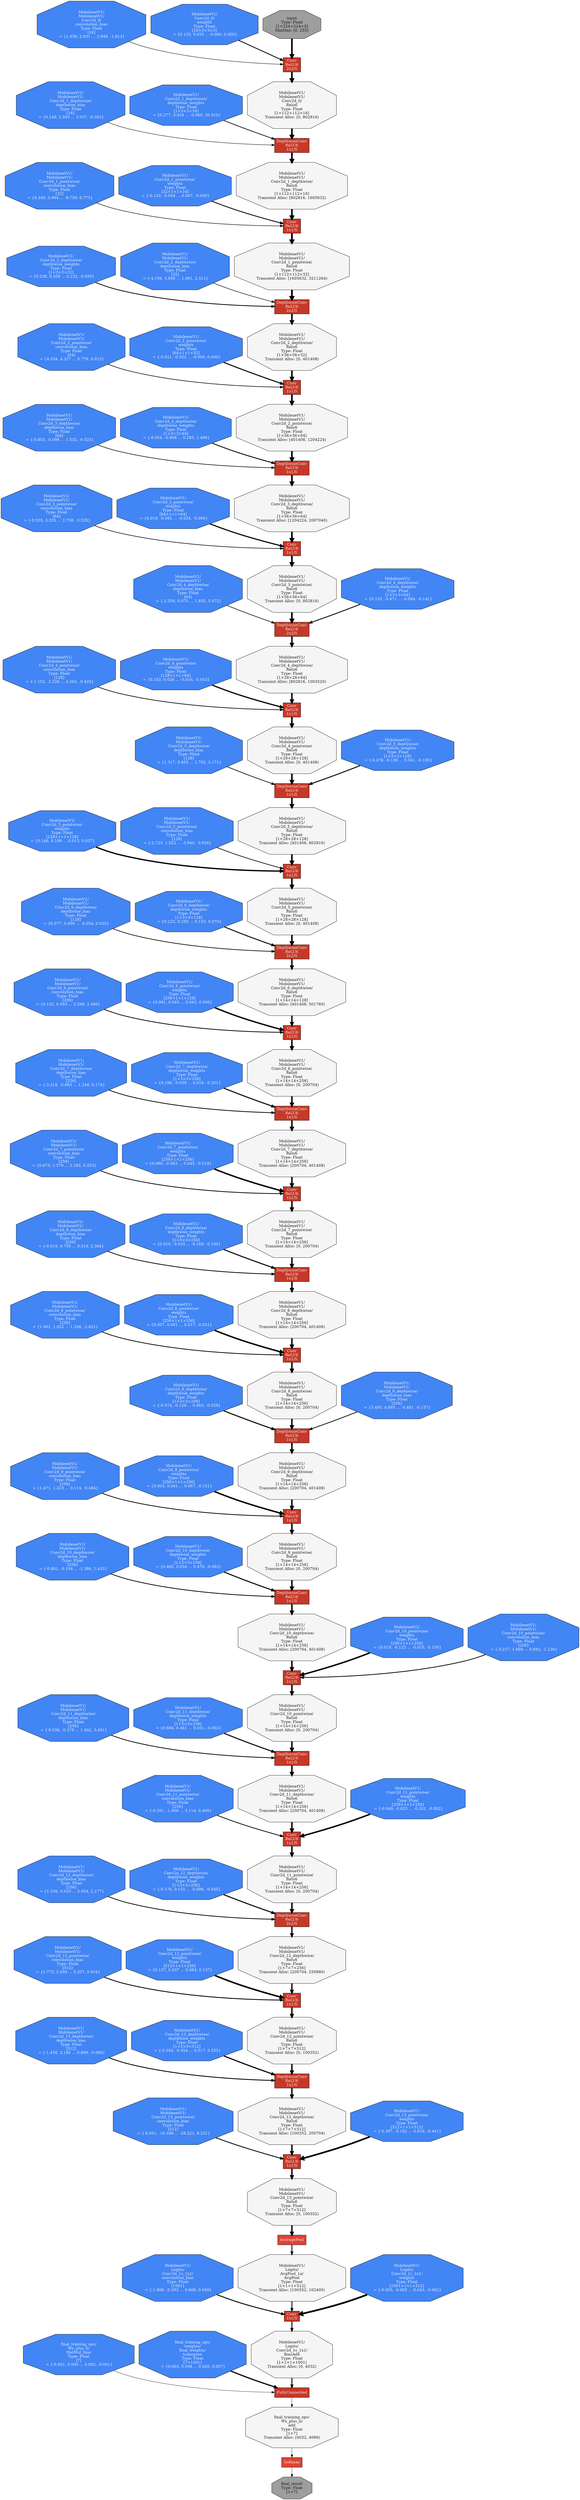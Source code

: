 digraph Computegraph {
	 nslimit=125;
	 "final_training_ops/Wx_plus_b/MatMul_bias" [label="final_training_ops/\nWx_plus_b/\nMatMul_bias\nType: Float\n[7]\n = {-0.001, 0.000 … 0.002, -0.001}", shape=octagon, style=filled, fillcolor="#4285F4", fontcolor = "#FFFFFFDD"];
	 "final_training_ops/weights/final_weights/transpose" [label="final_training_ops/\nweights/\nfinal_weights/\ntranspose\nType: Float\n[7×1001]\n = {0.003, 0.008 … 0.020, 0.007}", shape=octagon, style=filled, fillcolor="#4285F4", fontcolor = "#FFFFFFDD"];
	 "MobilenetV1/Logits/Conv2d_1c_1x1/convolution_bias" [label="MobilenetV1/\nLogits/\nConv2d_1c_1x1/\nconvolution_bias\nType: Float\n[1001]\n = {-1.868, -0.392 … 0.609, 0.949}", shape=octagon, style=filled, fillcolor="#4285F4", fontcolor = "#FFFFFFDD"];
	 "MobilenetV1/MobilenetV1/Conv2d_13_pointwise/convolution_bias" [label="MobilenetV1/\nMobilenetV1/\nConv2d_13_pointwise/\nconvolution_bias\nType: Float\n[512]\n = {-8.051, -16.349 … -28.221, 8.231}", shape=octagon, style=filled, fillcolor="#4285F4", fontcolor = "#FFFFFFDD"];
	 "MobilenetV1/MobilenetV1/Conv2d_13_depthwise/depthwise_bias" [label="MobilenetV1/\nMobilenetV1/\nConv2d_13_depthwise/\ndepthwise_bias\nType: Float\n[512]\n = {-1.458, 2.186 … 0.889, -0.006}", shape=octagon, style=filled, fillcolor="#4285F4", fontcolor = "#FFFFFFDD"];
	 "MobilenetV1/Conv2d_13_depthwise/depthwise_weights" [label="MobilenetV1/\nConv2d_13_depthwise/\ndepthwise_weights\nType: Float\n[1×3×3×512]\n = {-0.354, -0.354 … 0.517, 0.555}", shape=octagon, style=filled, fillcolor="#4285F4", fontcolor = "#FFFFFFDD"];
	 "MobilenetV1/MobilenetV1/Conv2d_12_pointwise/convolution_bias" [label="MobilenetV1/\nMobilenetV1/\nConv2d_12_pointwise/\nconvolution_bias\nType: Float\n[512]\n = {1.773, 2.050 … 5.337, 0.916}", shape=octagon, style=filled, fillcolor="#4285F4", fontcolor = "#FFFFFFDD"];
	 "MobilenetV1/Conv2d_12_pointwise/weights" [label="MobilenetV1/\nConv2d_12_pointwise/\nweights\nType: Float\n[512×1×1×256]\n = {0.137, 0.037 … 0.084, 0.137}", shape=octagon, style=filled, fillcolor="#4285F4", fontcolor = "#FFFFFFDD"];
	 "MobilenetV1/MobilenetV1/Conv2d_12_depthwise/depthwise_bias" [label="MobilenetV1/\nMobilenetV1/\nConv2d_12_depthwise/\ndepthwise_bias\nType: Float\n[256]\n = {1.339, 0.010 … 5.054, 2.177}", shape=octagon, style=filled, fillcolor="#4285F4", fontcolor = "#FFFFFFDD"];
	 "MobilenetV1/Conv2d_12_depthwise/depthwise_weights" [label="MobilenetV1/\nConv2d_12_depthwise/\ndepthwise_weights\nType: Float\n[1×3×3×256]\n = {-0.176, 0.152 … -0.086, -0.045}", shape=octagon, style=filled, fillcolor="#4285F4", fontcolor = "#FFFFFFDD"];
	 "MobilenetV1/MobilenetV1/Conv2d_11_pointwise/convolution_bias" [label="MobilenetV1/\nMobilenetV1/\nConv2d_11_pointwise/\nconvolution_bias\nType: Float\n[256]\n = {-0.201, -1.066 … 3.114, 0.408}", shape=octagon, style=filled, fillcolor="#4285F4", fontcolor = "#FFFFFFDD"];
	 "MobilenetV1/MobilenetV1/Conv2d_11_depthwise/depthwise_bias" [label="MobilenetV1/\nMobilenetV1/\nConv2d_11_depthwise/\ndepthwise_bias\nType: Float\n[256]\n = {-0.536, -0.378 … 1.942, 3.491}", shape=octagon, style=filled, fillcolor="#4285F4", fontcolor = "#FFFFFFDD"];
	 "MobilenetV1/Conv2d_11_depthwise/depthwise_weights" [label="MobilenetV1/\nConv2d_11_depthwise/\ndepthwise_weights\nType: Float\n[1×3×3×256]\n = {0.694, 0.461 … 0.031, -0.062}", shape=octagon, style=filled, fillcolor="#4285F4", fontcolor = "#FFFFFFDD"];
	 "MobilenetV1/MobilenetV1/Conv2d_10_depthwise/depthwise_bias" [label="MobilenetV1/\nMobilenetV1/\nConv2d_10_depthwise/\ndepthwise_bias\nType: Float\n[256]\n = {-0.801, -0.104 … -1.386, 1.433}", shape=octagon, style=filled, fillcolor="#4285F4", fontcolor = "#FFFFFFDD"];
	 "MobilenetV1/Conv2d_10_depthwise/depthwise_weights" [label="MobilenetV1/\nConv2d_10_depthwise/\ndepthwise_weights\nType: Float\n[1×3×3×256]\n = {0.460, 0.034 … 0.476, -0.083}", shape=octagon, style=filled, fillcolor="#4285F4", fontcolor = "#FFFFFFDD"];
	 "MobilenetV1/MobilenetV1/Conv2d_9_pointwise/convolution_bias" [label="MobilenetV1/\nMobilenetV1/\nConv2d_9_pointwise/\nconvolution_bias\nType: Float\n[256]\n = {1.471, 1.223 … 0.114, -0.484}", shape=octagon, style=filled, fillcolor="#4285F4", fontcolor = "#FFFFFFDD"];
	 "MobilenetV1/Conv2d_9_depthwise/depthwise_weights" [label="MobilenetV1/\nConv2d_9_depthwise/\ndepthwise_weights\nType: Float\n[1×3×3×256]\n = {-0.074, -0.129 … 0.063, -0.029}", shape=octagon, style=filled, fillcolor="#4285F4", fontcolor = "#FFFFFFDD"];
	 "MobilenetV1/MobilenetV1/Conv2d_8_pointwise/convolution_bias" [label="MobilenetV1/\nMobilenetV1/\nConv2d_8_pointwise/\nconvolution_bias\nType: Float\n[256]\n = {1.901, 1.022 … 1.246, -2.621}", shape=octagon, style=filled, fillcolor="#4285F4", fontcolor = "#FFFFFFDD"];
	 "MobilenetV1/Conv2d_8_pointwise/weights" [label="MobilenetV1/\nConv2d_8_pointwise/\nweights\nType: Float\n[256×1×1×256]\n = {0.007, 0.001 … 0.017, -0.021}", shape=octagon, style=filled, fillcolor="#4285F4", fontcolor = "#FFFFFFDD"];
	 "MobilenetV1/MobilenetV1/Conv2d_7_pointwise/convolution_bias" [label="MobilenetV1/\nMobilenetV1/\nConv2d_7_pointwise/\nconvolution_bias\nType: Float\n[256]\n = {0.675, 1.579 … 2.185, 0.253}", shape=octagon, style=filled, fillcolor="#4285F4", fontcolor = "#FFFFFFDD"];
	 "MobilenetV1/Conv2d_7_pointwise/weights" [label="MobilenetV1/\nConv2d_7_pointwise/\nweights\nType: Float\n[256×1×1×256]\n = {0.080, -0.063 … 0.045, -0.019}", shape=octagon, style=filled, fillcolor="#4285F4", fontcolor = "#FFFFFFDD"];
	 "MobilenetV1/MobilenetV1/Conv2d_7_depthwise/depthwise_bias" [label="MobilenetV1/\nMobilenetV1/\nConv2d_7_depthwise/\ndepthwise_bias\nType: Float\n[256]\n = {-3.318, -0.663 … 1.248, 6.174}", shape=octagon, style=filled, fillcolor="#4285F4", fontcolor = "#FFFFFFDD"];
	 "MobilenetV1/Conv2d_7_depthwise/depthwise_weights" [label="MobilenetV1/\nConv2d_7_depthwise/\ndepthwise_weights\nType: Float\n[1×3×3×256]\n = {0.186, -0.039 … 0.018, -0.201}", shape=octagon, style=filled, fillcolor="#4285F4", fontcolor = "#FFFFFFDD"];
	 "MobilenetV1/MobilenetV1/Conv2d_6_pointwise/convolution_bias" [label="MobilenetV1/\nMobilenetV1/\nConv2d_6_pointwise/\nconvolution_bias\nType: Float\n[256]\n = {0.152, 0.583 … 2.296, 2.496}", shape=octagon, style=filled, fillcolor="#4285F4", fontcolor = "#FFFFFFDD"];
	 "MobilenetV1/Conv2d_6_pointwise/weights" [label="MobilenetV1/\nConv2d_6_pointwise/\nweights\nType: Float\n[256×1×1×128]\n = {0.061, 0.045 … 0.043, 0.006}", shape=octagon, style=filled, fillcolor="#4285F4", fontcolor = "#FFFFFFDD"];
	 "MobilenetV1/MobilenetV1/Conv2d_6_depthwise/depthwise_bias" [label="MobilenetV1/\nMobilenetV1/\nConv2d_6_depthwise/\ndepthwise_bias\nType: Float\n[128]\n = {0.077, 0.099 … -0.054, 0.035}", shape=octagon, style=filled, fillcolor="#4285F4", fontcolor = "#FFFFFFDD"];
	 "MobilenetV1/Conv2d_5_pointwise/weights" [label="MobilenetV1/\nConv2d_5_pointwise/\nweights\nType: Float\n[128×1×1×128]\n = {0.148, 0.109 … 0.013, 0.057}", shape=octagon, style=filled, fillcolor="#4285F4", fontcolor = "#FFFFFFDD"];
	 "MobilenetV1/MobilenetV1/Conv2d_5_depthwise/depthwise_bias" [label="MobilenetV1/\nMobilenetV1/\nConv2d_5_depthwise/\ndepthwise_bias\nType: Float\n[128]\n = {1.317, 5.655 … 1.762, 2.171}", shape=octagon, style=filled, fillcolor="#4285F4", fontcolor = "#FFFFFFDD"];
	 "MobilenetV1/MobilenetV1/Conv2d_4_pointwise/convolution_bias" [label="MobilenetV1/\nMobilenetV1/\nConv2d_4_pointwise/\nconvolution_bias\nType: Float\n[128]\n = {-1.152, -3.226 … 4.262, -0.425}", shape=octagon, style=filled, fillcolor="#4285F4", fontcolor = "#FFFFFFDD"];
	 "MobilenetV1/Conv2d_4_pointwise/weights" [label="MobilenetV1/\nConv2d_4_pointwise/\nweights\nType: Float\n[128×1×1×64]\n = {0.103, 0.026 … -0.016, -0.043}", shape=octagon, style=filled, fillcolor="#4285F4", fontcolor = "#FFFFFFDD"];
	 "MobilenetV1/MobilenetV1/Conv2d_4_depthwise/depthwise_bias" [label="MobilenetV1/\nMobilenetV1/\nConv2d_4_depthwise/\ndepthwise_bias\nType: Float\n[64]\n = {-2.358, 0.075 … 1.835, 5.672}", shape=octagon, style=filled, fillcolor="#4285F4", fontcolor = "#FFFFFFDD"];
	 "MobilenetV1/MobilenetV1/Conv2d_3_pointwise/convolution_bias" [label="MobilenetV1/\nMobilenetV1/\nConv2d_3_pointwise/\nconvolution_bias\nType: Float\n[64]\n = {-0.535, 3.335 … 2.758, -3.535}", shape=octagon, style=filled, fillcolor="#4285F4", fontcolor = "#FFFFFFDD"];
	 "MobilenetV1/Conv2d_3_pointwise/weights" [label="MobilenetV1/\nConv2d_3_pointwise/\nweights\nType: Float\n[64×1×1×64]\n = {0.019, -0.092 … -0.034, -0.000}", shape=octagon, style=filled, fillcolor="#4285F4", fontcolor = "#FFFFFFDD"];
	 "MobilenetV1/MobilenetV1/Conv2d_3_depthwise/depthwise_bias" [label="MobilenetV1/\nMobilenetV1/\nConv2d_3_depthwise/\ndepthwise_bias\nType: Float\n[64]\n = {-0.853, -0.098 … 1.532, -0.525}", shape=octagon, style=filled, fillcolor="#4285F4", fontcolor = "#FFFFFFDD"];
	 "MobilenetV1/Conv2d_3_depthwise/depthwise_weights" [label="MobilenetV1/\nConv2d_3_depthwise/\ndepthwise_weights\nType: Float\n[1×3×3×64]\n = {-0.054, -0.808 … 0.285, 1.499}", shape=octagon, style=filled, fillcolor="#4285F4", fontcolor = "#FFFFFFDD"];
	 "MobilenetV1/MobilenetV1/Conv2d_2_pointwise/convolution_bias" [label="MobilenetV1/\nMobilenetV1/\nConv2d_2_pointwise/\nconvolution_bias\nType: Float\n[64]\n = {4.334, 4.327 … 0.779, 0.013}", shape=octagon, style=filled, fillcolor="#4285F4", fontcolor = "#FFFFFFDD"];
	 "MobilenetV1/Conv2d_2_pointwise/weights" [label="MobilenetV1/\nConv2d_2_pointwise/\nweights\nType: Float\n[64×1×1×32]\n = {-0.021, -0.022 … -0.000, 0.000}", shape=octagon, style=filled, fillcolor="#4285F4", fontcolor = "#FFFFFFDD"];
	 "MobilenetV1/Conv2d_2_depthwise/depthwise_weights" [label="MobilenetV1/\nConv2d_2_depthwise/\ndepthwise_weights\nType: Float\n[1×3×3×32]\n = {0.238, 0.209 … 0.232, -0.030}", shape=octagon, style=filled, fillcolor="#4285F4", fontcolor = "#FFFFFFDD"];
	 "MobilenetV1/MobilenetV1/Conv2d_1_pointwise/convolution_bias" [label="MobilenetV1/\nMobilenetV1/\nConv2d_1_pointwise/\nconvolution_bias\nType: Float\n[32]\n = {4.340, 3.994 … -8.759, 6.775}", shape=octagon, style=filled, fillcolor="#4285F4", fontcolor = "#FFFFFFDD"];
	 "MobilenetV1/Conv2d_1_pointwise/weights" [label="MobilenetV1/\nConv2d_1_pointwise/\nweights\nType: Float\n[32×1×1×16]\n = {-0.120, -0.004 … 0.007, -0.000}", shape=octagon, style=filled, fillcolor="#4285F4", fontcolor = "#FFFFFFDD"];
	 "MobilenetV1/MobilenetV1/Conv2d_1_depthwise/depthwise_bias" [label="MobilenetV1/\nMobilenetV1/\nConv2d_1_depthwise/\ndepthwise_bias\nType: Float\n[16]\n = {0.149, 2.593 … 3.037, -0.363}", shape=octagon, style=filled, fillcolor="#4285F4", fontcolor = "#FFFFFFDD"];
	 "MobilenetV1/Conv2d_1_depthwise/depthwise_weights" [label="MobilenetV1/\nConv2d_1_depthwise/\ndepthwise_weights\nType: Float\n[1×3×3×16]\n = {0.277, 3.424 … -0.960, 30.510}", shape=octagon, style=filled, fillcolor="#4285F4", fontcolor = "#FFFFFFDD"];
	 "MobilenetV1/MobilenetV1/Conv2d_0/convolution_bias" [label="MobilenetV1/\nMobilenetV1/\nConv2d_0/\nconvolution_bias\nType: Float\n[16]\n = {1.636, 2.931 … 2.949, -1.813}", shape=octagon, style=filled, fillcolor="#4285F4", fontcolor = "#FFFFFFDD"];
	 "MobilenetV1/Conv2d_0/weights" [label="MobilenetV1/\nConv2d_0/\nweights\nType: Float\n[16×3×3×3]\n = {0.135, 0.035 … 0.000, 0.000}", shape=octagon, style=filled, fillcolor="#4285F4", fontcolor = "#FFFFFFDD"];
	 "final_result" [label="final_result\nType: Float\n[1×7]", shape=octagon, style=filled, fillcolor="#9E9E9E", fontcolor = "#000000DD"];
	 "MobilenetV1/Logits/Conv2d_1c_1x1/BiasAdd" [label="MobilenetV1/\nLogits/\nConv2d_1c_1x1/\nBiasAdd\nType: Float\n[1×1×1×1001]\nTransient Alloc: [0, 4032)", shape=octagon, style=filled, fillcolor="#F5F5F5", fontcolor = "#000000DD"];
	 "MobilenetV1/MobilenetV1/Conv2d_8_depthwise/depthwise_bias" [label="MobilenetV1/\nMobilenetV1/\nConv2d_8_depthwise/\ndepthwise_bias\nType: Float\n[256]\n = {-0.019, 0.750 … 0.019, 2.364}", shape=octagon, style=filled, fillcolor="#4285F4", fontcolor = "#FFFFFFDD"];
	 "MobilenetV1/MobilenetV1/Conv2d_13_depthwise/Relu6" [label="MobilenetV1/\nMobilenetV1/\nConv2d_13_depthwise/\nRelu6\nType: Float\n[1×7×7×512]\nTransient Alloc: [100352, 200704)", shape=octagon, style=filled, fillcolor="#F5F5F5", fontcolor = "#000000DD"];
	 "MobilenetV1/MobilenetV1/Conv2d_13_pointwise/Relu6" [label="MobilenetV1/\nMobilenetV1/\nConv2d_13_pointwise/\nRelu6\nType: Float\n[1×7×7×512]\nTransient Alloc: [0, 100352)", shape=octagon, style=filled, fillcolor="#F5F5F5", fontcolor = "#000000DD"];
	 "MobilenetV1/Logits/AvgPool_1a/AvgPool" [label="MobilenetV1/\nLogits/\nAvgPool_1a/\nAvgPool\nType: Float\n[1×1×1×512]\nTransient Alloc: [100352, 102400)", shape=octagon, style=filled, fillcolor="#F5F5F5", fontcolor = "#000000DD"];
	 "MobilenetV1/MobilenetV1/Conv2d_12_depthwise/Relu6" [label="MobilenetV1/\nMobilenetV1/\nConv2d_12_depthwise/\nRelu6\nType: Float\n[1×7×7×256]\nTransient Alloc: [200704, 250880)", shape=octagon, style=filled, fillcolor="#F5F5F5", fontcolor = "#000000DD"];
	 "MobilenetV1/MobilenetV1/Conv2d_5_pointwise/convolution_bias" [label="MobilenetV1/\nMobilenetV1/\nConv2d_5_pointwise/\nconvolution_bias\nType: Float\n[128]\n = {-2.723, 1.522 … -3.940, -3.926}", shape=octagon, style=filled, fillcolor="#4285F4", fontcolor = "#FFFFFFDD"];
	 "MobilenetV1/MobilenetV1/Conv2d_10_depthwise/Relu6" [label="MobilenetV1/\nMobilenetV1/\nConv2d_10_depthwise/\nRelu6\nType: Float\n[1×14×14×256]\nTransient Alloc: [200704, 401408)", shape=octagon, style=filled, fillcolor="#F5F5F5", fontcolor = "#000000DD"];
	 "MobilenetV1/MobilenetV1/Conv2d_9_pointwise/Relu6" [label="MobilenetV1/\nMobilenetV1/\nConv2d_9_pointwise/\nRelu6\nType: Float\n[1×14×14×256]\nTransient Alloc: [0, 200704)", shape=octagon, style=filled, fillcolor="#F5F5F5", fontcolor = "#000000DD"];
	 "MobilenetV1/MobilenetV1/Conv2d_8_pointwise/Relu6" [label="MobilenetV1/\nMobilenetV1/\nConv2d_8_pointwise/\nRelu6\nType: Float\n[1×14×14×256]\nTransient Alloc: [0, 200704)", shape=octagon, style=filled, fillcolor="#F5F5F5", fontcolor = "#000000DD"];
	 "MobilenetV1/MobilenetV1/Conv2d_12_pointwise/Relu6" [label="MobilenetV1/\nMobilenetV1/\nConv2d_12_pointwise/\nRelu6\nType: Float\n[1×7×7×512]\nTransient Alloc: [0, 100352)", shape=octagon, style=filled, fillcolor="#F5F5F5", fontcolor = "#000000DD"];
	 "MobilenetV1/Logits/Conv2d_1c_1x1/weights" [label="MobilenetV1/\nLogits/\nConv2d_1c_1x1/\nweights\nType: Float\n[1001×1×1×512]\n = {-0.005, -0.005 … 0.043, -0.062}", shape=octagon, style=filled, fillcolor="#4285F4", fontcolor = "#FFFFFFDD"];
	 "MobilenetV1/MobilenetV1/Conv2d_11_depthwise/Relu6" [label="MobilenetV1/\nMobilenetV1/\nConv2d_11_depthwise/\nRelu6\nType: Float\n[1×14×14×256]\nTransient Alloc: [200704, 401408)", shape=octagon, style=filled, fillcolor="#F5F5F5", fontcolor = "#000000DD"];
	 "MobilenetV1/MobilenetV1/Conv2d_0/Relu6" [label="MobilenetV1/\nMobilenetV1/\nConv2d_0/\nRelu6\nType: Float\n[1×112×112×16]\nTransient Alloc: [0, 802816)", shape=octagon, style=filled, fillcolor="#F5F5F5", fontcolor = "#000000DD"];
	 "MobilenetV1/Conv2d_10_pointwise/weights" [label="MobilenetV1/\nConv2d_10_pointwise/\nweights\nType: Float\n[256×1×1×256]\n = {0.018, -0.123 … -0.035, -0.150}", shape=octagon, style=filled, fillcolor="#4285F4", fontcolor = "#FFFFFFDD"];
	 "MobilenetV1/MobilenetV1/Conv2d_11_pointwise/Relu6" [label="MobilenetV1/\nMobilenetV1/\nConv2d_11_pointwise/\nRelu6\nType: Float\n[1×14×14×256]\nTransient Alloc: [0, 200704)", shape=octagon, style=filled, fillcolor="#F5F5F5", fontcolor = "#000000DD"];
	 "MobilenetV1/MobilenetV1/Conv2d_2_depthwise/depthwise_bias" [label="MobilenetV1/\nMobilenetV1/\nConv2d_2_depthwise/\ndepthwise_bias\nType: Float\n[32]\n = {-4.156, 3.608 … 1.991, 2.511}", shape=octagon, style=filled, fillcolor="#4285F4", fontcolor = "#FFFFFFDD"];
	 "MobilenetV1/Conv2d_9_pointwise/weights" [label="MobilenetV1/\nConv2d_9_pointwise/\nweights\nType: Float\n[256×1×1×256]\n = {0.003, 0.041 … 0.067, -0.151}", shape=octagon, style=filled, fillcolor="#4285F4", fontcolor = "#FFFFFFDD"];
	 "MobilenetV1/MobilenetV1/Conv2d_9_depthwise/depthwise_bias" [label="MobilenetV1/\nMobilenetV1/\nConv2d_9_depthwise/\ndepthwise_bias\nType: Float\n[256]\n = {5.493, 4.865 … -0.481, -0.157}", shape=octagon, style=filled, fillcolor="#4285F4", fontcolor = "#FFFFFFDD"];
	 "MobilenetV1/MobilenetV1/Conv2d_1_pointwise/Relu6" [label="MobilenetV1/\nMobilenetV1/\nConv2d_1_pointwise/\nRelu6\nType: Float\n[1×112×112×32]\nTransient Alloc: [1605632, 3211264)", shape=octagon, style=filled, fillcolor="#F5F5F5", fontcolor = "#000000DD"];
	 "MobilenetV1/MobilenetV1/Conv2d_10_pointwise/convolution_bias" [label="MobilenetV1/\nMobilenetV1/\nConv2d_10_pointwise/\nconvolution_bias\nType: Float\n[256]\n = {-3.217, 1.668 … 0.692, -1.126}", shape=octagon, style=filled, fillcolor="#4285F4", fontcolor = "#FFFFFFDD"];
	 "MobilenetV1/Conv2d_6_depthwise/depthwise_weights" [label="MobilenetV1/\nConv2d_6_depthwise/\ndepthwise_weights\nType: Float\n[1×3×3×128]\n = {0.223, 0.250 … 0.133, 0.070}", shape=octagon, style=filled, fillcolor="#4285F4", fontcolor = "#FFFFFFDD"];
	 "MobilenetV1/MobilenetV1/Conv2d_1_depthwise/Relu6" [label="MobilenetV1/\nMobilenetV1/\nConv2d_1_depthwise/\nRelu6\nType: Float\n[1×112×112×16]\nTransient Alloc: [802816, 1605632)", shape=octagon, style=filled, fillcolor="#F5F5F5", fontcolor = "#000000DD"];
	 "MobilenetV1/MobilenetV1/Conv2d_4_pointwise/Relu6" [label="MobilenetV1/\nMobilenetV1/\nConv2d_4_pointwise/\nRelu6\nType: Float\n[1×28×28×128]\nTransient Alloc: [0, 401408)", shape=octagon, style=filled, fillcolor="#F5F5F5", fontcolor = "#000000DD"];
	 "MobilenetV1/Conv2d_5_depthwise/depthwise_weights" [label="MobilenetV1/\nConv2d_5_depthwise/\ndepthwise_weights\nType: Float\n[1×3×3×128]\n = {-0.478, -0.138 … 0.041, -0.185}", shape=octagon, style=filled, fillcolor="#4285F4", fontcolor = "#FFFFFFDD"];
	 "MobilenetV1/MobilenetV1/Conv2d_9_depthwise/Relu6" [label="MobilenetV1/\nMobilenetV1/\nConv2d_9_depthwise/\nRelu6\nType: Float\n[1×14×14×256]\nTransient Alloc: [200704, 401408)", shape=octagon, style=filled, fillcolor="#F5F5F5", fontcolor = "#000000DD"];
	 "MobilenetV1/MobilenetV1/Conv2d_2_depthwise/Relu6" [label="MobilenetV1/\nMobilenetV1/\nConv2d_2_depthwise/\nRelu6\nType: Float\n[1×56×56×32]\nTransient Alloc: [0, 401408)", shape=octagon, style=filled, fillcolor="#F5F5F5", fontcolor = "#000000DD"];
	 "MobilenetV1/Conv2d_8_depthwise/depthwise_weights" [label="MobilenetV1/\nConv2d_8_depthwise/\ndepthwise_weights\nType: Float\n[1×3×3×256]\n = {0.010, -0.035 … -0.169, -0.100}", shape=octagon, style=filled, fillcolor="#4285F4", fontcolor = "#FFFFFFDD"];
	 "final_training_ops/Wx_plus_b/add" [label="final_training_ops/\nWx_plus_b/\nadd\nType: Float\n[1×7]\nTransient Alloc: [4032, 4096)", shape=octagon, style=filled, fillcolor="#F5F5F5", fontcolor = "#000000DD"];
	 "MobilenetV1/MobilenetV1/Conv2d_7_depthwise/Relu6" [label="MobilenetV1/\nMobilenetV1/\nConv2d_7_depthwise/\nRelu6\nType: Float\n[1×14×14×256]\nTransient Alloc: [200704, 401408)", shape=octagon, style=filled, fillcolor="#F5F5F5", fontcolor = "#000000DD"];
	 "MobilenetV1/Conv2d_11_pointwise/weights" [label="MobilenetV1/\nConv2d_11_pointwise/\nweights\nType: Float\n[256×1×1×256]\n = {-0.049, -0.023 … -0.201, -0.002}", shape=octagon, style=filled, fillcolor="#4285F4", fontcolor = "#FFFFFFDD"];
	 "MobilenetV1/MobilenetV1/Conv2d_2_pointwise/Relu6" [label="MobilenetV1/\nMobilenetV1/\nConv2d_2_pointwise/\nRelu6\nType: Float\n[1×56×56×64]\nTransient Alloc: [401408, 1204224)", shape=octagon, style=filled, fillcolor="#F5F5F5", fontcolor = "#000000DD"];
	 "MobilenetV1/MobilenetV1/Conv2d_3_depthwise/Relu6" [label="MobilenetV1/\nMobilenetV1/\nConv2d_3_depthwise/\nRelu6\nType: Float\n[1×56×56×64]\nTransient Alloc: [1204224, 2007040)", shape=octagon, style=filled, fillcolor="#F5F5F5", fontcolor = "#000000DD"];
	 "MobilenetV1/MobilenetV1/Conv2d_6_pointwise/Relu6" [label="MobilenetV1/\nMobilenetV1/\nConv2d_6_pointwise/\nRelu6\nType: Float\n[1×14×14×256]\nTransient Alloc: [0, 200704)", shape=octagon, style=filled, fillcolor="#F5F5F5", fontcolor = "#000000DD"];
	 "MobilenetV1/MobilenetV1/Conv2d_8_depthwise/Relu6" [label="MobilenetV1/\nMobilenetV1/\nConv2d_8_depthwise/\nRelu6\nType: Float\n[1×14×14×256]\nTransient Alloc: [200704, 401408)", shape=octagon, style=filled, fillcolor="#F5F5F5", fontcolor = "#000000DD"];
	 "MobilenetV1/MobilenetV1/Conv2d_10_pointwise/Relu6" [label="MobilenetV1/\nMobilenetV1/\nConv2d_10_pointwise/\nRelu6\nType: Float\n[1×14×14×256]\nTransient Alloc: [0, 200704)", shape=octagon, style=filled, fillcolor="#F5F5F5", fontcolor = "#000000DD"];
	 "MobilenetV1/MobilenetV1/Conv2d_3_pointwise/Relu6" [label="MobilenetV1/\nMobilenetV1/\nConv2d_3_pointwise/\nRelu6\nType: Float\n[1×56×56×64]\nTransient Alloc: [0, 802816)", shape=octagon, style=filled, fillcolor="#F5F5F5", fontcolor = "#000000DD"];
	 "MobilenetV1/MobilenetV1/Conv2d_4_depthwise/Relu6" [label="MobilenetV1/\nMobilenetV1/\nConv2d_4_depthwise/\nRelu6\nType: Float\n[1×28×28×64]\nTransient Alloc: [802816, 1003520)", shape=octagon, style=filled, fillcolor="#F5F5F5", fontcolor = "#000000DD"];
	 "MobilenetV1/Conv2d_4_depthwise/depthwise_weights" [label="MobilenetV1/\nConv2d_4_depthwise/\ndepthwise_weights\nType: Float\n[1×3×3×64]\n = {0.155, -0.471 … -0.084, -0.141}", shape=octagon, style=filled, fillcolor="#4285F4", fontcolor = "#FFFFFFDD"];
	 "MobilenetV1/MobilenetV1/Conv2d_5_depthwise/Relu6" [label="MobilenetV1/\nMobilenetV1/\nConv2d_5_depthwise/\nRelu6\nType: Float\n[1×28×28×128]\nTransient Alloc: [401408, 802816)", shape=octagon, style=filled, fillcolor="#F5F5F5", fontcolor = "#000000DD"];
	 "MobilenetV1/Conv2d_13_pointwise/weights" [label="MobilenetV1/\nConv2d_13_pointwise/\nweights\nType: Float\n[512×1×1×512]\n = {-0.397, -0.102 … 0.019, -0.441}", shape=octagon, style=filled, fillcolor="#4285F4", fontcolor = "#FFFFFFDD"];
	 "MobilenetV1/MobilenetV1/Conv2d_5_pointwise/Relu6" [label="MobilenetV1/\nMobilenetV1/\nConv2d_5_pointwise/\nRelu6\nType: Float\n[1×28×28×128]\nTransient Alloc: [0, 401408)", shape=octagon, style=filled, fillcolor="#F5F5F5", fontcolor = "#000000DD"];
	 "MobilenetV1/MobilenetV1/Conv2d_6_depthwise/Relu6" [label="MobilenetV1/\nMobilenetV1/\nConv2d_6_depthwise/\nRelu6\nType: Float\n[1×14×14×128]\nTransient Alloc: [401408, 501760)", shape=octagon, style=filled, fillcolor="#F5F5F5", fontcolor = "#000000DD"];
	 "input" [label="input\nType: Float\n[1×224×224×3]\nMinMax: [0, 255]", shape=octagon, style=filled, fillcolor="#9E9E9E", fontcolor = "#000000DD"];
	 "MobilenetV1/MobilenetV1/Conv2d_7_pointwise/Relu6" [label="MobilenetV1/\nMobilenetV1/\nConv2d_7_pointwise/\nRelu6\nType: Float\n[1×14×14×256]\nTransient Alloc: [0, 200704)", shape=octagon, style=filled, fillcolor="#F5F5F5", fontcolor = "#000000DD"];
	 "op00000" [label="Conv\nReLU6\n2x2/S", shape=box, style=filled, fillcolor="#C53929", fontcolor = "#FFFFFFDD"];
	 "input" -> "op00000" [penwidth=5.733224, weight=17.199673];
	 "MobilenetV1/Conv2d_0/weights" -> "op00000" [penwidth=2.918296, weight=1.000000];
	 "MobilenetV1/MobilenetV1/Conv2d_0/convolution_bias" -> "op00000" [penwidth=1.333333, weight=1.000000];
	 "op00000" -> "MobilenetV1/MobilenetV1/Conv2d_0/Relu6" [penwidth=5.871570, weight=17.614710];
	 "op00001" [label="DepthwiseConv\nReLU6\n1x1/S", shape=box, style=filled, fillcolor="#C53929", fontcolor = "#FFFFFFDD"];
	 "MobilenetV1/MobilenetV1/Conv2d_0/Relu6" -> "op00001" [penwidth=5.871570, weight=17.614710];
	 "MobilenetV1/Conv2d_1_depthwise/depthwise_weights" -> "op00001" [penwidth=2.389975, weight=1.000000];
	 "MobilenetV1/MobilenetV1/Conv2d_1_depthwise/depthwise_bias" -> "op00001" [penwidth=1.333333, weight=1.000000];
	 "op00001" -> "MobilenetV1/MobilenetV1/Conv2d_1_depthwise/Relu6" [penwidth=5.871570, weight=17.614710];
	 "op00002" [label="Conv\nReLU6\n1x1/S", shape=box, style=filled, fillcolor="#C53929", fontcolor = "#FFFFFFDD"];
	 "MobilenetV1/MobilenetV1/Conv2d_1_depthwise/Relu6" -> "op00002" [penwidth=5.871570, weight=17.614710];
	 "MobilenetV1/Conv2d_1_pointwise/weights" -> "op00002" [penwidth=3.000000, weight=1.000000];
	 "MobilenetV1/MobilenetV1/Conv2d_1_pointwise/convolution_bias" -> "op00002" [penwidth=1.666667, weight=1.000000];
	 "op00002" -> "MobilenetV1/MobilenetV1/Conv2d_1_pointwise/Relu6" [penwidth=6.204903, weight=18.614710];
	 "op00003" [label="DepthwiseConv\nReLU6\n2x2/S", shape=box, style=filled, fillcolor="#C53929", fontcolor = "#FFFFFFDD"];
	 "MobilenetV1/MobilenetV1/Conv2d_1_pointwise/Relu6" -> "op00003" [penwidth=6.204903, weight=18.614710];
	 "MobilenetV1/Conv2d_2_depthwise/depthwise_weights" -> "op00003" [penwidth=2.723308, weight=1.000000];
	 "MobilenetV1/MobilenetV1/Conv2d_2_depthwise/depthwise_bias" -> "op00003" [penwidth=1.666667, weight=1.000000];
	 "op00003" -> "MobilenetV1/MobilenetV1/Conv2d_2_depthwise/Relu6" [penwidth=5.538237, weight=16.614710];
	 "op00004" [label="Conv\nReLU6\n1x1/S", shape=box, style=filled, fillcolor="#C53929", fontcolor = "#FFFFFFDD"];
	 "MobilenetV1/MobilenetV1/Conv2d_2_depthwise/Relu6" -> "op00004" [penwidth=5.538237, weight=16.614710];
	 "MobilenetV1/Conv2d_2_pointwise/weights" -> "op00004" [penwidth=3.666667, weight=1.000000];
	 "MobilenetV1/MobilenetV1/Conv2d_2_pointwise/convolution_bias" -> "op00004" [penwidth=2.000000, weight=1.000000];
	 "op00004" -> "MobilenetV1/MobilenetV1/Conv2d_2_pointwise/Relu6" [penwidth=5.871570, weight=17.614710];
	 "op00005" [label="DepthwiseConv\nReLU6\n1x1/S", shape=box, style=filled, fillcolor="#C53929", fontcolor = "#FFFFFFDD"];
	 "MobilenetV1/MobilenetV1/Conv2d_2_pointwise/Relu6" -> "op00005" [penwidth=5.871570, weight=17.614710];
	 "MobilenetV1/Conv2d_3_depthwise/depthwise_weights" -> "op00005" [penwidth=3.056642, weight=1.000000];
	 "MobilenetV1/MobilenetV1/Conv2d_3_depthwise/depthwise_bias" -> "op00005" [penwidth=2.000000, weight=1.000000];
	 "op00005" -> "MobilenetV1/MobilenetV1/Conv2d_3_depthwise/Relu6" [penwidth=5.871570, weight=17.614710];
	 "op00006" [label="Conv\nReLU6\n1x1/S", shape=box, style=filled, fillcolor="#C53929", fontcolor = "#FFFFFFDD"];
	 "MobilenetV1/MobilenetV1/Conv2d_3_depthwise/Relu6" -> "op00006" [penwidth=5.871570, weight=17.614710];
	 "MobilenetV1/Conv2d_3_pointwise/weights" -> "op00006" [penwidth=4.000000, weight=1.000000];
	 "MobilenetV1/MobilenetV1/Conv2d_3_pointwise/convolution_bias" -> "op00006" [penwidth=2.000000, weight=1.000000];
	 "op00006" -> "MobilenetV1/MobilenetV1/Conv2d_3_pointwise/Relu6" [penwidth=5.871570, weight=17.614710];
	 "op00007" [label="DepthwiseConv\nReLU6\n2x2/S", shape=box, style=filled, fillcolor="#C53929", fontcolor = "#FFFFFFDD"];
	 "MobilenetV1/MobilenetV1/Conv2d_3_pointwise/Relu6" -> "op00007" [penwidth=5.871570, weight=17.614710];
	 "MobilenetV1/Conv2d_4_depthwise/depthwise_weights" -> "op00007" [penwidth=3.056642, weight=1.000000];
	 "MobilenetV1/MobilenetV1/Conv2d_4_depthwise/depthwise_bias" -> "op00007" [penwidth=2.000000, weight=1.000000];
	 "op00007" -> "MobilenetV1/MobilenetV1/Conv2d_4_depthwise/Relu6" [penwidth=5.204903, weight=15.614710];
	 "op00008" [label="Conv\nReLU6\n1x1/S", shape=box, style=filled, fillcolor="#C53929", fontcolor = "#FFFFFFDD"];
	 "MobilenetV1/MobilenetV1/Conv2d_4_depthwise/Relu6" -> "op00008" [penwidth=5.204903, weight=15.614710];
	 "MobilenetV1/Conv2d_4_pointwise/weights" -> "op00008" [penwidth=4.333333, weight=1.000000];
	 "MobilenetV1/MobilenetV1/Conv2d_4_pointwise/convolution_bias" -> "op00008" [penwidth=2.333333, weight=1.000000];
	 "op00008" -> "MobilenetV1/MobilenetV1/Conv2d_4_pointwise/Relu6" [penwidth=5.538237, weight=16.614710];
	 "op00009" [label="DepthwiseConv\nReLU6\n1x1/S", shape=box, style=filled, fillcolor="#C53929", fontcolor = "#FFFFFFDD"];
	 "MobilenetV1/MobilenetV1/Conv2d_4_pointwise/Relu6" -> "op00009" [penwidth=5.538237, weight=16.614710];
	 "MobilenetV1/Conv2d_5_depthwise/depthwise_weights" -> "op00009" [penwidth=3.389975, weight=1.000000];
	 "MobilenetV1/MobilenetV1/Conv2d_5_depthwise/depthwise_bias" -> "op00009" [penwidth=2.333333, weight=1.000000];
	 "op00009" -> "MobilenetV1/MobilenetV1/Conv2d_5_depthwise/Relu6" [penwidth=5.538237, weight=16.614710];
	 "op00010" [label="Conv\nReLU6\n1x1/S", shape=box, style=filled, fillcolor="#C53929", fontcolor = "#FFFFFFDD"];
	 "MobilenetV1/MobilenetV1/Conv2d_5_depthwise/Relu6" -> "op00010" [penwidth=5.538237, weight=16.614710];
	 "MobilenetV1/Conv2d_5_pointwise/weights" -> "op00010" [penwidth=4.666667, weight=1.000000];
	 "MobilenetV1/MobilenetV1/Conv2d_5_pointwise/convolution_bias" -> "op00010" [penwidth=2.333333, weight=1.000000];
	 "op00010" -> "MobilenetV1/MobilenetV1/Conv2d_5_pointwise/Relu6" [penwidth=5.538237, weight=16.614710];
	 "op00011" [label="DepthwiseConv\nReLU6\n2x2/S", shape=box, style=filled, fillcolor="#C53929", fontcolor = "#FFFFFFDD"];
	 "MobilenetV1/MobilenetV1/Conv2d_5_pointwise/Relu6" -> "op00011" [penwidth=5.538237, weight=16.614710];
	 "MobilenetV1/Conv2d_6_depthwise/depthwise_weights" -> "op00011" [penwidth=3.389975, weight=1.000000];
	 "MobilenetV1/MobilenetV1/Conv2d_6_depthwise/depthwise_bias" -> "op00011" [penwidth=2.333333, weight=1.000000];
	 "op00011" -> "MobilenetV1/MobilenetV1/Conv2d_6_depthwise/Relu6" [penwidth=4.871570, weight=14.614710];
	 "op00012" [label="Conv\nReLU6\n1x1/S", shape=box, style=filled, fillcolor="#C53929", fontcolor = "#FFFFFFDD"];
	 "MobilenetV1/MobilenetV1/Conv2d_6_depthwise/Relu6" -> "op00012" [penwidth=4.871570, weight=14.614710];
	 "MobilenetV1/Conv2d_6_pointwise/weights" -> "op00012" [penwidth=5.000000, weight=1.000000];
	 "MobilenetV1/MobilenetV1/Conv2d_6_pointwise/convolution_bias" -> "op00012" [penwidth=2.666667, weight=1.000000];
	 "op00012" -> "MobilenetV1/MobilenetV1/Conv2d_6_pointwise/Relu6" [penwidth=5.204903, weight=15.614710];
	 "op00013" [label="DepthwiseConv\nReLU6\n1x1/S", shape=box, style=filled, fillcolor="#C53929", fontcolor = "#FFFFFFDD"];
	 "MobilenetV1/MobilenetV1/Conv2d_6_pointwise/Relu6" -> "op00013" [penwidth=5.204903, weight=15.614710];
	 "MobilenetV1/Conv2d_7_depthwise/depthwise_weights" -> "op00013" [penwidth=3.723308, weight=1.000000];
	 "MobilenetV1/MobilenetV1/Conv2d_7_depthwise/depthwise_bias" -> "op00013" [penwidth=2.666667, weight=1.000000];
	 "op00013" -> "MobilenetV1/MobilenetV1/Conv2d_7_depthwise/Relu6" [penwidth=5.204903, weight=15.614710];
	 "op00014" [label="Conv\nReLU6\n1x1/S", shape=box, style=filled, fillcolor="#C53929", fontcolor = "#FFFFFFDD"];
	 "MobilenetV1/MobilenetV1/Conv2d_7_depthwise/Relu6" -> "op00014" [penwidth=5.204903, weight=15.614710];
	 "MobilenetV1/Conv2d_7_pointwise/weights" -> "op00014" [penwidth=5.333333, weight=1.000000];
	 "MobilenetV1/MobilenetV1/Conv2d_7_pointwise/convolution_bias" -> "op00014" [penwidth=2.666667, weight=1.000000];
	 "op00014" -> "MobilenetV1/MobilenetV1/Conv2d_7_pointwise/Relu6" [penwidth=5.204903, weight=15.614710];
	 "op00015" [label="DepthwiseConv\nReLU6\n1x1/S", shape=box, style=filled, fillcolor="#C53929", fontcolor = "#FFFFFFDD"];
	 "MobilenetV1/MobilenetV1/Conv2d_7_pointwise/Relu6" -> "op00015" [penwidth=5.204903, weight=15.614710];
	 "MobilenetV1/Conv2d_8_depthwise/depthwise_weights" -> "op00015" [penwidth=3.723308, weight=1.000000];
	 "MobilenetV1/MobilenetV1/Conv2d_8_depthwise/depthwise_bias" -> "op00015" [penwidth=2.666667, weight=1.000000];
	 "op00015" -> "MobilenetV1/MobilenetV1/Conv2d_8_depthwise/Relu6" [penwidth=5.204903, weight=15.614710];
	 "op00016" [label="Conv\nReLU6\n1x1/S", shape=box, style=filled, fillcolor="#C53929", fontcolor = "#FFFFFFDD"];
	 "MobilenetV1/MobilenetV1/Conv2d_8_depthwise/Relu6" -> "op00016" [penwidth=5.204903, weight=15.614710];
	 "MobilenetV1/Conv2d_8_pointwise/weights" -> "op00016" [penwidth=5.333333, weight=1.000000];
	 "MobilenetV1/MobilenetV1/Conv2d_8_pointwise/convolution_bias" -> "op00016" [penwidth=2.666667, weight=1.000000];
	 "op00016" -> "MobilenetV1/MobilenetV1/Conv2d_8_pointwise/Relu6" [penwidth=5.204903, weight=15.614710];
	 "op00017" [label="DepthwiseConv\nReLU6\n1x1/S", shape=box, style=filled, fillcolor="#C53929", fontcolor = "#FFFFFFDD"];
	 "MobilenetV1/MobilenetV1/Conv2d_8_pointwise/Relu6" -> "op00017" [penwidth=5.204903, weight=15.614710];
	 "MobilenetV1/Conv2d_9_depthwise/depthwise_weights" -> "op00017" [penwidth=3.723308, weight=1.000000];
	 "MobilenetV1/MobilenetV1/Conv2d_9_depthwise/depthwise_bias" -> "op00017" [penwidth=2.666667, weight=1.000000];
	 "op00017" -> "MobilenetV1/MobilenetV1/Conv2d_9_depthwise/Relu6" [penwidth=5.204903, weight=15.614710];
	 "op00018" [label="Conv\nReLU6\n1x1/S", shape=box, style=filled, fillcolor="#C53929", fontcolor = "#FFFFFFDD"];
	 "MobilenetV1/MobilenetV1/Conv2d_9_depthwise/Relu6" -> "op00018" [penwidth=5.204903, weight=15.614710];
	 "MobilenetV1/Conv2d_9_pointwise/weights" -> "op00018" [penwidth=5.333333, weight=1.000000];
	 "MobilenetV1/MobilenetV1/Conv2d_9_pointwise/convolution_bias" -> "op00018" [penwidth=2.666667, weight=1.000000];
	 "op00018" -> "MobilenetV1/MobilenetV1/Conv2d_9_pointwise/Relu6" [penwidth=5.204903, weight=15.614710];
	 "op00019" [label="DepthwiseConv\nReLU6\n1x1/S", shape=box, style=filled, fillcolor="#C53929", fontcolor = "#FFFFFFDD"];
	 "MobilenetV1/MobilenetV1/Conv2d_9_pointwise/Relu6" -> "op00019" [penwidth=5.204903, weight=15.614710];
	 "MobilenetV1/Conv2d_10_depthwise/depthwise_weights" -> "op00019" [penwidth=3.723308, weight=1.000000];
	 "MobilenetV1/MobilenetV1/Conv2d_10_depthwise/depthwise_bias" -> "op00019" [penwidth=2.666667, weight=1.000000];
	 "op00019" -> "MobilenetV1/MobilenetV1/Conv2d_10_depthwise/Relu6" [penwidth=5.204903, weight=15.614710];
	 "op00020" [label="Conv\nReLU6\n1x1/S", shape=box, style=filled, fillcolor="#C53929", fontcolor = "#FFFFFFDD"];
	 "MobilenetV1/MobilenetV1/Conv2d_10_depthwise/Relu6" -> "op00020" [penwidth=5.204903, weight=15.614710];
	 "MobilenetV1/Conv2d_10_pointwise/weights" -> "op00020" [penwidth=5.333333, weight=1.000000];
	 "MobilenetV1/MobilenetV1/Conv2d_10_pointwise/convolution_bias" -> "op00020" [penwidth=2.666667, weight=1.000000];
	 "op00020" -> "MobilenetV1/MobilenetV1/Conv2d_10_pointwise/Relu6" [penwidth=5.204903, weight=15.614710];
	 "op00021" [label="DepthwiseConv\nReLU6\n1x1/S", shape=box, style=filled, fillcolor="#C53929", fontcolor = "#FFFFFFDD"];
	 "MobilenetV1/MobilenetV1/Conv2d_10_pointwise/Relu6" -> "op00021" [penwidth=5.204903, weight=15.614710];
	 "MobilenetV1/Conv2d_11_depthwise/depthwise_weights" -> "op00021" [penwidth=3.723308, weight=1.000000];
	 "MobilenetV1/MobilenetV1/Conv2d_11_depthwise/depthwise_bias" -> "op00021" [penwidth=2.666667, weight=1.000000];
	 "op00021" -> "MobilenetV1/MobilenetV1/Conv2d_11_depthwise/Relu6" [penwidth=5.204903, weight=15.614710];
	 "op00022" [label="Conv\nReLU6\n1x1/S", shape=box, style=filled, fillcolor="#C53929", fontcolor = "#FFFFFFDD"];
	 "MobilenetV1/MobilenetV1/Conv2d_11_depthwise/Relu6" -> "op00022" [penwidth=5.204903, weight=15.614710];
	 "MobilenetV1/Conv2d_11_pointwise/weights" -> "op00022" [penwidth=5.333333, weight=1.000000];
	 "MobilenetV1/MobilenetV1/Conv2d_11_pointwise/convolution_bias" -> "op00022" [penwidth=2.666667, weight=1.000000];
	 "op00022" -> "MobilenetV1/MobilenetV1/Conv2d_11_pointwise/Relu6" [penwidth=5.204903, weight=15.614710];
	 "op00023" [label="DepthwiseConv\nReLU6\n2x2/S", shape=box, style=filled, fillcolor="#C53929", fontcolor = "#FFFFFFDD"];
	 "MobilenetV1/MobilenetV1/Conv2d_11_pointwise/Relu6" -> "op00023" [penwidth=5.204903, weight=15.614710];
	 "MobilenetV1/Conv2d_12_depthwise/depthwise_weights" -> "op00023" [penwidth=3.723308, weight=1.000000];
	 "MobilenetV1/MobilenetV1/Conv2d_12_depthwise/depthwise_bias" -> "op00023" [penwidth=2.666667, weight=1.000000];
	 "op00023" -> "MobilenetV1/MobilenetV1/Conv2d_12_depthwise/Relu6" [penwidth=4.538237, weight=13.614710];
	 "op00024" [label="Conv\nReLU6\n1x1/S", shape=box, style=filled, fillcolor="#C53929", fontcolor = "#FFFFFFDD"];
	 "MobilenetV1/MobilenetV1/Conv2d_12_depthwise/Relu6" -> "op00024" [penwidth=4.538237, weight=13.614710];
	 "MobilenetV1/Conv2d_12_pointwise/weights" -> "op00024" [penwidth=5.666667, weight=1.000000];
	 "MobilenetV1/MobilenetV1/Conv2d_12_pointwise/convolution_bias" -> "op00024" [penwidth=3.000000, weight=1.000000];
	 "op00024" -> "MobilenetV1/MobilenetV1/Conv2d_12_pointwise/Relu6" [penwidth=4.871570, weight=14.614710];
	 "op00025" [label="DepthwiseConv\nReLU6\n1x1/S", shape=box, style=filled, fillcolor="#C53929", fontcolor = "#FFFFFFDD"];
	 "MobilenetV1/MobilenetV1/Conv2d_12_pointwise/Relu6" -> "op00025" [penwidth=4.871570, weight=14.614710];
	 "MobilenetV1/Conv2d_13_depthwise/depthwise_weights" -> "op00025" [penwidth=4.056642, weight=1.000000];
	 "MobilenetV1/MobilenetV1/Conv2d_13_depthwise/depthwise_bias" -> "op00025" [penwidth=3.000000, weight=1.000000];
	 "op00025" -> "MobilenetV1/MobilenetV1/Conv2d_13_depthwise/Relu6" [penwidth=4.871570, weight=14.614710];
	 "op00026" [label="Conv\nReLU6\n1x1/S", shape=box, style=filled, fillcolor="#C53929", fontcolor = "#FFFFFFDD"];
	 "MobilenetV1/MobilenetV1/Conv2d_13_depthwise/Relu6" -> "op00026" [penwidth=4.871570, weight=14.614710];
	 "MobilenetV1/Conv2d_13_pointwise/weights" -> "op00026" [penwidth=6.000000, weight=1.000000];
	 "MobilenetV1/MobilenetV1/Conv2d_13_pointwise/convolution_bias" -> "op00026" [penwidth=3.000000, weight=1.000000];
	 "op00026" -> "MobilenetV1/MobilenetV1/Conv2d_13_pointwise/Relu6" [penwidth=4.871570, weight=14.614710];
	 "op00027" [label="AveragePool", shape=box, style=filled, fillcolor="#DB4437", fontcolor = "#FFFFFFDD"];
	 "MobilenetV1/MobilenetV1/Conv2d_13_pointwise/Relu6" -> "op00027" [penwidth=4.871570, weight=14.614710];
	 "op00027" -> "MobilenetV1/Logits/AvgPool_1a/AvgPool" [penwidth=3.000000, weight=9.000000];
	 "op00028" [label="Conv\n1x1/S", shape=box, style=filled, fillcolor="#C53929", fontcolor = "#FFFFFFDD"];
	 "MobilenetV1/Logits/AvgPool_1a/AvgPool" -> "op00028" [penwidth=3.000000, weight=9.000000];
	 "MobilenetV1/Logits/Conv2d_1c_1x1/weights" -> "op00028" [penwidth=6.322409, weight=1.000000];
	 "MobilenetV1/Logits/Conv2d_1c_1x1/convolution_bias" -> "op00028" [penwidth=3.322409, weight=1.000000];
	 "op00028" -> "MobilenetV1/Logits/Conv2d_1c_1x1/BiasAdd" [penwidth=3.322409, weight=9.967226];
	 "op00029" [label="FullyConnected", shape=box, style=filled, fillcolor="#C53929", fontcolor = "#FFFFFFDD"];
	 "MobilenetV1/Logits/Conv2d_1c_1x1/BiasAdd" -> "op00029" [penwidth=3.322409, weight=9.967226];
	 "final_training_ops/weights/final_weights/transpose" -> "op00029" [penwidth=4.258193, weight=1.000000];
	 "final_training_ops/Wx_plus_b/MatMul_bias" -> "op00029" [penwidth=0.935785, weight=1.000000];
	 "op00029" -> "final_training_ops/Wx_plus_b/add" [penwidth=0.935785, weight=2.807355];
	 "op00030" [label="Softmax", shape=box, style=filled, fillcolor="#DB4437", fontcolor = "#FFFFFFDD"];
	 "final_training_ops/Wx_plus_b/add" -> "op00030" [penwidth=0.935785, weight=2.807355];
	 "op00030" -> "final_result" [penwidth=0.935785, weight=2.807355];
}
